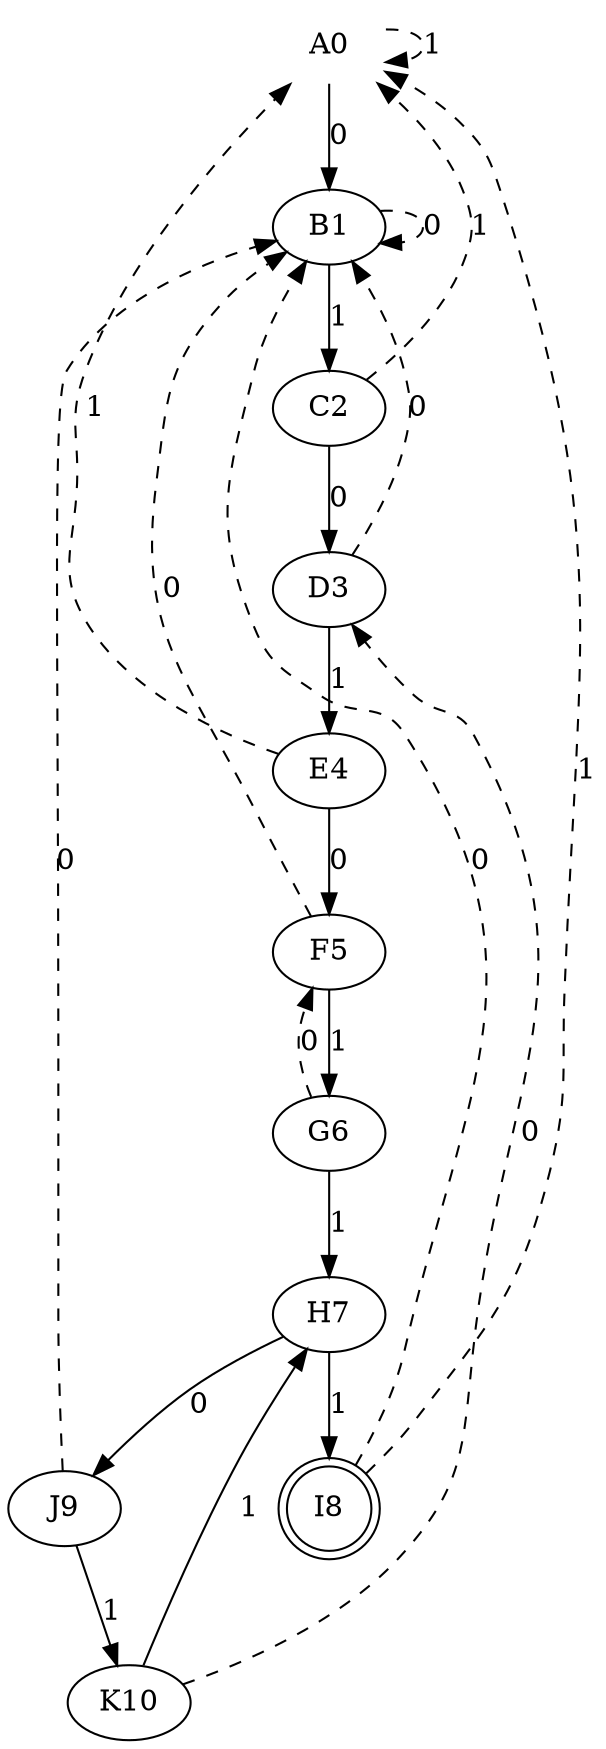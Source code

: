 digraph {
    A0[shape=none];
    I8[shape=doublecircle];

    A0->B1[label="0"]
    B1->C2[label="1"]
    C2->D3[label="0"]
    D3->E4[label="1"]
    E4->F5[label="0"]
    F5->G6[label="1"]
    G6->H7[label="1"]
    H7->I8[label="1"]

    edge[weight=0]
    H7->J9[label="0"]
    J9->K10[label="1"]
    K10->H7[label="1"]


    edge[style=dashed]
    A0->A0[label="1"]
    B1->B1[label="0"]
    C2->A0[label="1"]
    D3->B1[label="0"]
    E4->A0[label="1"]
    F5->B1[label="0"]
    G6->F5[label="0"]
    I8->A0[label="1"]
    I8->B1[label="0"]
    J9->B1[label="0"]
    K10->D3[label="0"]
}
